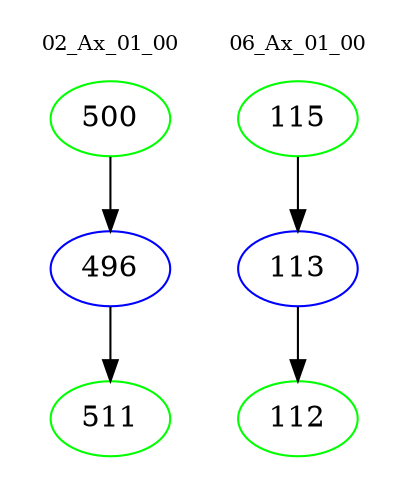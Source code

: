 digraph{
subgraph cluster_0 {
color = white
label = "02_Ax_01_00";
fontsize=10;
T0_500 [label="500", color="green"]
T0_500 -> T0_496 [color="black"]
T0_496 [label="496", color="blue"]
T0_496 -> T0_511 [color="black"]
T0_511 [label="511", color="green"]
}
subgraph cluster_1 {
color = white
label = "06_Ax_01_00";
fontsize=10;
T1_115 [label="115", color="green"]
T1_115 -> T1_113 [color="black"]
T1_113 [label="113", color="blue"]
T1_113 -> T1_112 [color="black"]
T1_112 [label="112", color="green"]
}
}
